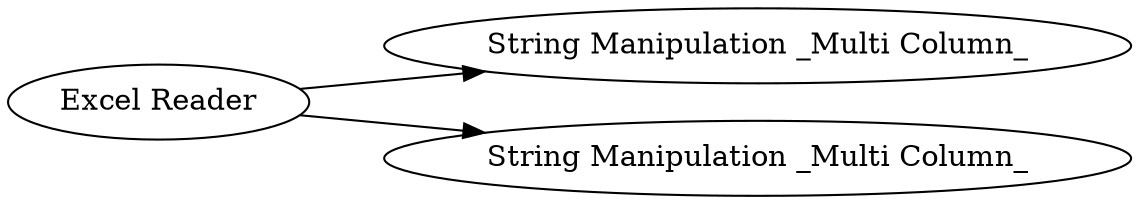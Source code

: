 digraph {
	1 -> 3
	1 -> 2
	1 [label="Excel Reader"]
	3 [label="String Manipulation _Multi Column_"]
	2 [label="String Manipulation _Multi Column_"]
	rankdir=LR
}
